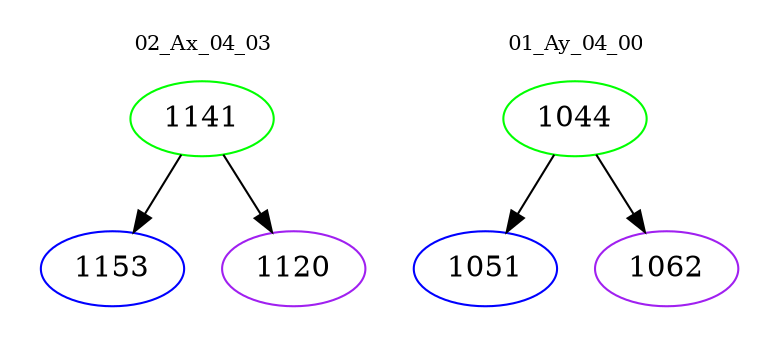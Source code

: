 digraph{
subgraph cluster_0 {
color = white
label = "02_Ax_04_03";
fontsize=10;
T0_1141 [label="1141", color="green"]
T0_1141 -> T0_1153 [color="black"]
T0_1153 [label="1153", color="blue"]
T0_1141 -> T0_1120 [color="black"]
T0_1120 [label="1120", color="purple"]
}
subgraph cluster_1 {
color = white
label = "01_Ay_04_00";
fontsize=10;
T1_1044 [label="1044", color="green"]
T1_1044 -> T1_1051 [color="black"]
T1_1051 [label="1051", color="blue"]
T1_1044 -> T1_1062 [color="black"]
T1_1062 [label="1062", color="purple"]
}
}
